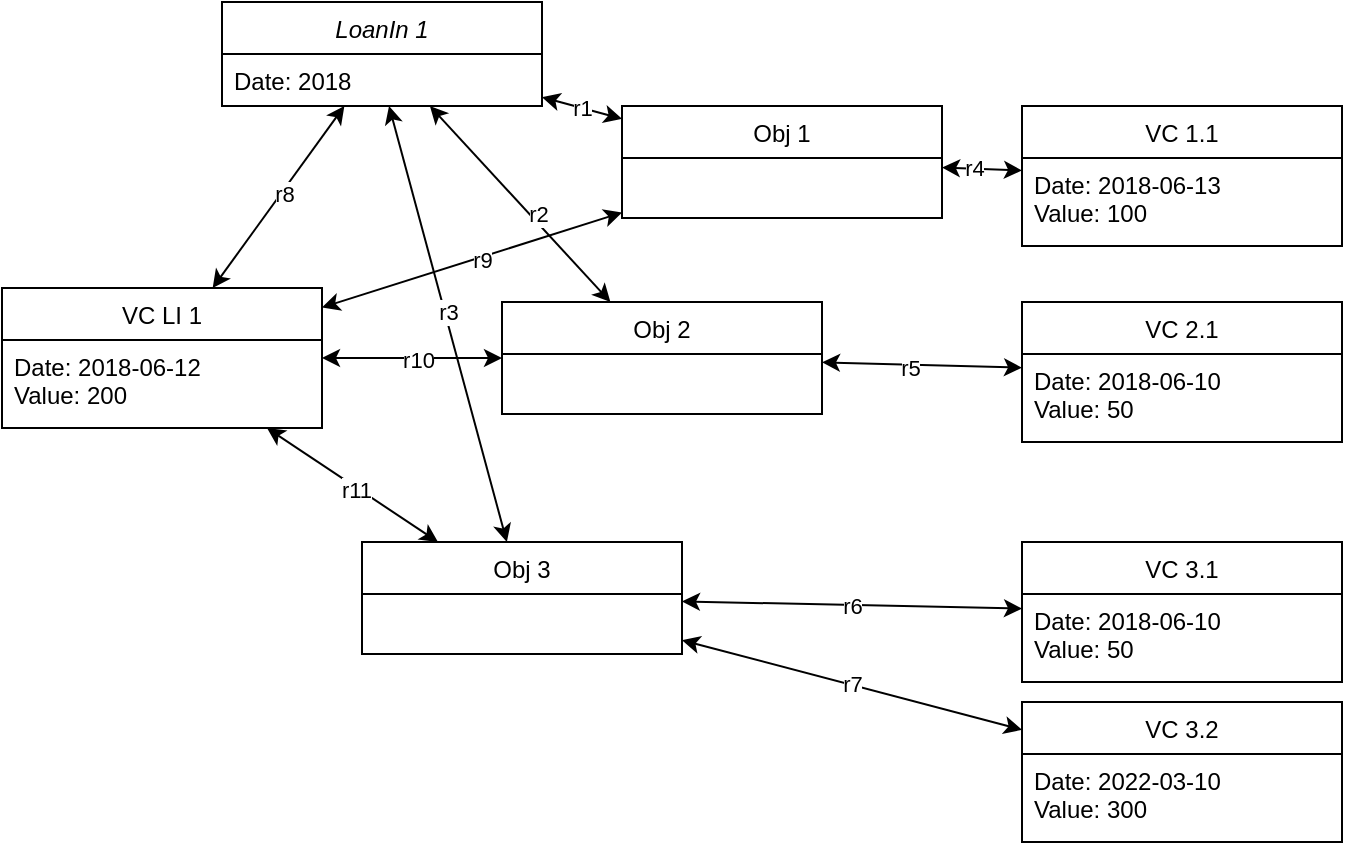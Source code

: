 <mxfile version="20.3.6" type="device"><diagram id="C5RBs43oDa-KdzZeNtuy" name="Page-1"><mxGraphModel dx="1186" dy="765" grid="1" gridSize="10" guides="1" tooltips="1" connect="1" arrows="1" fold="1" page="1" pageScale="1" pageWidth="827" pageHeight="1169" math="0" shadow="0"><root><mxCell id="WIyWlLk6GJQsqaUBKTNV-0"/><mxCell id="WIyWlLk6GJQsqaUBKTNV-1" parent="WIyWlLk6GJQsqaUBKTNV-0"/><mxCell id="zkfFHV4jXpPFQw0GAbJ--0" value="LoanIn 1" style="swimlane;fontStyle=2;align=center;verticalAlign=top;childLayout=stackLayout;horizontal=1;startSize=26;horizontalStack=0;resizeParent=1;resizeLast=0;collapsible=1;marginBottom=0;rounded=0;shadow=0;strokeWidth=1;" parent="WIyWlLk6GJQsqaUBKTNV-1" vertex="1"><mxGeometry x="230" y="20" width="160" height="52" as="geometry"><mxRectangle x="230" y="140" width="160" height="26" as="alternateBounds"/></mxGeometry></mxCell><mxCell id="zkfFHV4jXpPFQw0GAbJ--1" value="Date: 2018" style="text;align=left;verticalAlign=top;spacingLeft=4;spacingRight=4;overflow=hidden;rotatable=0;points=[[0,0.5],[1,0.5]];portConstraint=eastwest;" parent="zkfFHV4jXpPFQw0GAbJ--0" vertex="1"><mxGeometry y="26" width="160" height="26" as="geometry"/></mxCell><mxCell id="zkfFHV4jXpPFQw0GAbJ--13" value="VC 1.1" style="swimlane;fontStyle=0;align=center;verticalAlign=top;childLayout=stackLayout;horizontal=1;startSize=26;horizontalStack=0;resizeParent=1;resizeLast=0;collapsible=1;marginBottom=0;rounded=0;shadow=0;strokeWidth=1;" parent="WIyWlLk6GJQsqaUBKTNV-1" vertex="1"><mxGeometry x="630" y="72" width="160" height="70" as="geometry"><mxRectangle x="340" y="380" width="170" height="26" as="alternateBounds"/></mxGeometry></mxCell><mxCell id="zkfFHV4jXpPFQw0GAbJ--14" value="Date: 2018-06-13&#xA;Value: 100&#xA;" style="text;align=left;verticalAlign=top;spacingLeft=4;spacingRight=4;overflow=hidden;rotatable=0;points=[[0,0.5],[1,0.5]];portConstraint=eastwest;" parent="zkfFHV4jXpPFQw0GAbJ--13" vertex="1"><mxGeometry y="26" width="160" height="44" as="geometry"/></mxCell><mxCell id="zkfFHV4jXpPFQw0GAbJ--17" value="Obj 1" style="swimlane;fontStyle=0;align=center;verticalAlign=top;childLayout=stackLayout;horizontal=1;startSize=26;horizontalStack=0;resizeParent=1;resizeLast=0;collapsible=1;marginBottom=0;rounded=0;shadow=0;strokeWidth=1;" parent="WIyWlLk6GJQsqaUBKTNV-1" vertex="1"><mxGeometry x="430" y="72" width="160" height="56" as="geometry"><mxRectangle x="550" y="140" width="160" height="26" as="alternateBounds"/></mxGeometry></mxCell><mxCell id="kF04FwI6PVAmp9RpMNYN-0" value="Obj 2" style="swimlane;fontStyle=0;align=center;verticalAlign=top;childLayout=stackLayout;horizontal=1;startSize=26;horizontalStack=0;resizeParent=1;resizeLast=0;collapsible=1;marginBottom=0;rounded=0;shadow=0;strokeWidth=1;" vertex="1" parent="WIyWlLk6GJQsqaUBKTNV-1"><mxGeometry x="370" y="170" width="160" height="56" as="geometry"><mxRectangle x="550" y="140" width="160" height="26" as="alternateBounds"/></mxGeometry></mxCell><mxCell id="kF04FwI6PVAmp9RpMNYN-1" value="Obj 3" style="swimlane;fontStyle=0;align=center;verticalAlign=top;childLayout=stackLayout;horizontal=1;startSize=26;horizontalStack=0;resizeParent=1;resizeLast=0;collapsible=1;marginBottom=0;rounded=0;shadow=0;strokeWidth=1;" vertex="1" parent="WIyWlLk6GJQsqaUBKTNV-1"><mxGeometry x="300" y="290" width="160" height="56" as="geometry"><mxRectangle x="550" y="140" width="160" height="26" as="alternateBounds"/></mxGeometry></mxCell><mxCell id="kF04FwI6PVAmp9RpMNYN-2" value="VC 2.1" style="swimlane;fontStyle=0;align=center;verticalAlign=top;childLayout=stackLayout;horizontal=1;startSize=26;horizontalStack=0;resizeParent=1;resizeLast=0;collapsible=1;marginBottom=0;rounded=0;shadow=0;strokeWidth=1;" vertex="1" parent="WIyWlLk6GJQsqaUBKTNV-1"><mxGeometry x="630" y="170" width="160" height="70" as="geometry"><mxRectangle x="340" y="380" width="170" height="26" as="alternateBounds"/></mxGeometry></mxCell><mxCell id="kF04FwI6PVAmp9RpMNYN-3" value="Date: 2018-06-10&#xA;Value: 50&#xA;" style="text;align=left;verticalAlign=top;spacingLeft=4;spacingRight=4;overflow=hidden;rotatable=0;points=[[0,0.5],[1,0.5]];portConstraint=eastwest;" vertex="1" parent="kF04FwI6PVAmp9RpMNYN-2"><mxGeometry y="26" width="160" height="44" as="geometry"/></mxCell><mxCell id="kF04FwI6PVAmp9RpMNYN-4" value="VC 3.1" style="swimlane;fontStyle=0;align=center;verticalAlign=top;childLayout=stackLayout;horizontal=1;startSize=26;horizontalStack=0;resizeParent=1;resizeLast=0;collapsible=1;marginBottom=0;rounded=0;shadow=0;strokeWidth=1;" vertex="1" parent="WIyWlLk6GJQsqaUBKTNV-1"><mxGeometry x="630" y="290" width="160" height="70" as="geometry"><mxRectangle x="340" y="380" width="170" height="26" as="alternateBounds"/></mxGeometry></mxCell><mxCell id="kF04FwI6PVAmp9RpMNYN-5" value="Date: 2018-06-10&#xA;Value: 50&#xA;" style="text;align=left;verticalAlign=top;spacingLeft=4;spacingRight=4;overflow=hidden;rotatable=0;points=[[0,0.5],[1,0.5]];portConstraint=eastwest;" vertex="1" parent="kF04FwI6PVAmp9RpMNYN-4"><mxGeometry y="26" width="160" height="44" as="geometry"/></mxCell><mxCell id="kF04FwI6PVAmp9RpMNYN-6" value="VC 3.2" style="swimlane;fontStyle=0;align=center;verticalAlign=top;childLayout=stackLayout;horizontal=1;startSize=26;horizontalStack=0;resizeParent=1;resizeLast=0;collapsible=1;marginBottom=0;rounded=0;shadow=0;strokeWidth=1;" vertex="1" parent="WIyWlLk6GJQsqaUBKTNV-1"><mxGeometry x="630" y="370" width="160" height="70" as="geometry"><mxRectangle x="340" y="380" width="170" height="26" as="alternateBounds"/></mxGeometry></mxCell><mxCell id="kF04FwI6PVAmp9RpMNYN-7" value="Date: 2022-03-10&#xA;Value: 300&#xA;" style="text;align=left;verticalAlign=top;spacingLeft=4;spacingRight=4;overflow=hidden;rotatable=0;points=[[0,0.5],[1,0.5]];portConstraint=eastwest;" vertex="1" parent="kF04FwI6PVAmp9RpMNYN-6"><mxGeometry y="26" width="160" height="44" as="geometry"/></mxCell><mxCell id="kF04FwI6PVAmp9RpMNYN-8" value="r1" style="endArrow=classic;startArrow=classic;html=1;rounded=0;" edge="1" parent="WIyWlLk6GJQsqaUBKTNV-1" source="zkfFHV4jXpPFQw0GAbJ--17" target="zkfFHV4jXpPFQw0GAbJ--0"><mxGeometry width="50" height="50" relative="1" as="geometry"><mxPoint x="480" y="380" as="sourcePoint"/><mxPoint x="530" y="330" as="targetPoint"/></mxGeometry></mxCell><mxCell id="kF04FwI6PVAmp9RpMNYN-9" value="" style="endArrow=classic;startArrow=classic;html=1;rounded=0;" edge="1" parent="WIyWlLk6GJQsqaUBKTNV-1" source="kF04FwI6PVAmp9RpMNYN-0" target="zkfFHV4jXpPFQw0GAbJ--0"><mxGeometry width="50" height="50" relative="1" as="geometry"><mxPoint x="400" y="128" as="sourcePoint"/><mxPoint x="493.559" y="82" as="targetPoint"/></mxGeometry></mxCell><mxCell id="kF04FwI6PVAmp9RpMNYN-15" value="r2" style="edgeLabel;html=1;align=center;verticalAlign=middle;resizable=0;points=[];" vertex="1" connectable="0" parent="kF04FwI6PVAmp9RpMNYN-9"><mxGeometry x="-0.146" y="-3" relative="1" as="geometry"><mxPoint as="offset"/></mxGeometry></mxCell><mxCell id="kF04FwI6PVAmp9RpMNYN-10" value="" style="endArrow=classic;startArrow=classic;html=1;rounded=0;" edge="1" parent="WIyWlLk6GJQsqaUBKTNV-1" source="kF04FwI6PVAmp9RpMNYN-1" target="zkfFHV4jXpPFQw0GAbJ--1"><mxGeometry width="50" height="50" relative="1" as="geometry"><mxPoint x="400" y="218" as="sourcePoint"/><mxPoint x="509.53" y="82" as="targetPoint"/></mxGeometry></mxCell><mxCell id="kF04FwI6PVAmp9RpMNYN-16" value="r3" style="edgeLabel;html=1;align=center;verticalAlign=middle;resizable=0;points=[];" vertex="1" connectable="0" parent="kF04FwI6PVAmp9RpMNYN-10"><mxGeometry x="0.053" y="-1" relative="1" as="geometry"><mxPoint as="offset"/></mxGeometry></mxCell><mxCell id="kF04FwI6PVAmp9RpMNYN-11" value="" style="endArrow=classic;startArrow=classic;html=1;rounded=0;" edge="1" parent="WIyWlLk6GJQsqaUBKTNV-1" source="zkfFHV4jXpPFQw0GAbJ--13" target="zkfFHV4jXpPFQw0GAbJ--17"><mxGeometry width="50" height="50" relative="1" as="geometry"><mxPoint x="440" y="88.4" as="sourcePoint"/><mxPoint x="400" y="77.6" as="targetPoint"/></mxGeometry></mxCell><mxCell id="kF04FwI6PVAmp9RpMNYN-17" value="r4" style="edgeLabel;html=1;align=center;verticalAlign=middle;resizable=0;points=[];" vertex="1" connectable="0" parent="kF04FwI6PVAmp9RpMNYN-11"><mxGeometry x="0.202" y="-1" relative="1" as="geometry"><mxPoint as="offset"/></mxGeometry></mxCell><mxCell id="kF04FwI6PVAmp9RpMNYN-12" value="" style="endArrow=classic;startArrow=classic;html=1;rounded=0;" edge="1" parent="WIyWlLk6GJQsqaUBKTNV-1" source="kF04FwI6PVAmp9RpMNYN-2" target="kF04FwI6PVAmp9RpMNYN-0"><mxGeometry width="50" height="50" relative="1" as="geometry"><mxPoint x="640" y="114.2" as="sourcePoint"/><mxPoint x="600" y="112.8" as="targetPoint"/></mxGeometry></mxCell><mxCell id="kF04FwI6PVAmp9RpMNYN-18" value="r5" style="edgeLabel;html=1;align=center;verticalAlign=middle;resizable=0;points=[];" vertex="1" connectable="0" parent="kF04FwI6PVAmp9RpMNYN-12"><mxGeometry x="0.12" y="1" relative="1" as="geometry"><mxPoint as="offset"/></mxGeometry></mxCell><mxCell id="kF04FwI6PVAmp9RpMNYN-13" value="r6" style="endArrow=classic;startArrow=classic;html=1;rounded=0;" edge="1" parent="WIyWlLk6GJQsqaUBKTNV-1" source="kF04FwI6PVAmp9RpMNYN-4" target="kF04FwI6PVAmp9RpMNYN-1"><mxGeometry width="50" height="50" relative="1" as="geometry"><mxPoint x="640" y="212.846" as="sourcePoint"/><mxPoint x="540" y="210.154" as="targetPoint"/></mxGeometry></mxCell><mxCell id="kF04FwI6PVAmp9RpMNYN-14" value="r7" style="endArrow=classic;startArrow=classic;html=1;rounded=0;" edge="1" parent="WIyWlLk6GJQsqaUBKTNV-1" source="kF04FwI6PVAmp9RpMNYN-6" target="kF04FwI6PVAmp9RpMNYN-1"><mxGeometry width="50" height="50" relative="1" as="geometry"><mxPoint x="640" y="333.303" as="sourcePoint"/><mxPoint x="470" y="329.697" as="targetPoint"/></mxGeometry></mxCell><mxCell id="kF04FwI6PVAmp9RpMNYN-19" value="VC LI 1" style="swimlane;fontStyle=0;align=center;verticalAlign=top;childLayout=stackLayout;horizontal=1;startSize=26;horizontalStack=0;resizeParent=1;resizeLast=0;collapsible=1;marginBottom=0;rounded=0;shadow=0;strokeWidth=1;" vertex="1" parent="WIyWlLk6GJQsqaUBKTNV-1"><mxGeometry x="120" y="163" width="160" height="70" as="geometry"><mxRectangle x="340" y="380" width="170" height="26" as="alternateBounds"/></mxGeometry></mxCell><mxCell id="kF04FwI6PVAmp9RpMNYN-20" value="Date: 2018-06-12&#xA;Value: 200&#xA;" style="text;align=left;verticalAlign=top;spacingLeft=4;spacingRight=4;overflow=hidden;rotatable=0;points=[[0,0.5],[1,0.5]];portConstraint=eastwest;" vertex="1" parent="kF04FwI6PVAmp9RpMNYN-19"><mxGeometry y="26" width="160" height="44" as="geometry"/></mxCell><mxCell id="kF04FwI6PVAmp9RpMNYN-21" value="" style="endArrow=classic;startArrow=classic;html=1;rounded=0;" edge="1" parent="WIyWlLk6GJQsqaUBKTNV-1" source="kF04FwI6PVAmp9RpMNYN-19" target="zkfFHV4jXpPFQw0GAbJ--0"><mxGeometry width="50" height="50" relative="1" as="geometry"><mxPoint x="382.432" y="300" as="sourcePoint"/><mxPoint x="323.514" y="82" as="targetPoint"/></mxGeometry></mxCell><mxCell id="kF04FwI6PVAmp9RpMNYN-22" value="r8" style="edgeLabel;html=1;align=center;verticalAlign=middle;resizable=0;points=[];" vertex="1" connectable="0" parent="kF04FwI6PVAmp9RpMNYN-21"><mxGeometry x="0.053" y="-1" relative="1" as="geometry"><mxPoint as="offset"/></mxGeometry></mxCell><mxCell id="kF04FwI6PVAmp9RpMNYN-23" value="" style="endArrow=classic;startArrow=classic;html=1;rounded=0;" edge="1" parent="WIyWlLk6GJQsqaUBKTNV-1" source="kF04FwI6PVAmp9RpMNYN-19" target="zkfFHV4jXpPFQw0GAbJ--17"><mxGeometry width="50" height="50" relative="1" as="geometry"><mxPoint x="242.353" y="140" as="sourcePoint"/><mxPoint x="295.966" y="82" as="targetPoint"/></mxGeometry></mxCell><mxCell id="kF04FwI6PVAmp9RpMNYN-24" value="r9" style="edgeLabel;html=1;align=center;verticalAlign=middle;resizable=0;points=[];" vertex="1" connectable="0" parent="kF04FwI6PVAmp9RpMNYN-23"><mxGeometry x="0.053" y="-1" relative="1" as="geometry"><mxPoint as="offset"/></mxGeometry></mxCell><mxCell id="kF04FwI6PVAmp9RpMNYN-25" value="" style="endArrow=classic;startArrow=classic;html=1;rounded=0;" edge="1" parent="WIyWlLk6GJQsqaUBKTNV-1" source="kF04FwI6PVAmp9RpMNYN-19" target="kF04FwI6PVAmp9RpMNYN-0"><mxGeometry width="50" height="50" relative="1" as="geometry"><mxPoint x="290" y="158.226" as="sourcePoint"/><mxPoint x="200" y="360" as="targetPoint"/></mxGeometry></mxCell><mxCell id="kF04FwI6PVAmp9RpMNYN-26" value="r10" style="edgeLabel;html=1;align=center;verticalAlign=middle;resizable=0;points=[];" vertex="1" connectable="0" parent="kF04FwI6PVAmp9RpMNYN-25"><mxGeometry x="0.053" y="-1" relative="1" as="geometry"><mxPoint as="offset"/></mxGeometry></mxCell><mxCell id="kF04FwI6PVAmp9RpMNYN-27" value="" style="endArrow=classic;startArrow=classic;html=1;rounded=0;" edge="1" parent="WIyWlLk6GJQsqaUBKTNV-1" source="kF04FwI6PVAmp9RpMNYN-19" target="kF04FwI6PVAmp9RpMNYN-1"><mxGeometry width="50" height="50" relative="1" as="geometry"><mxPoint x="290" y="185.56" as="sourcePoint"/><mxPoint x="380" y="197.44" as="targetPoint"/></mxGeometry></mxCell><mxCell id="kF04FwI6PVAmp9RpMNYN-28" value="r11" style="edgeLabel;html=1;align=center;verticalAlign=middle;resizable=0;points=[];" vertex="1" connectable="0" parent="kF04FwI6PVAmp9RpMNYN-27"><mxGeometry x="0.053" y="-1" relative="1" as="geometry"><mxPoint as="offset"/></mxGeometry></mxCell></root></mxGraphModel></diagram></mxfile>
